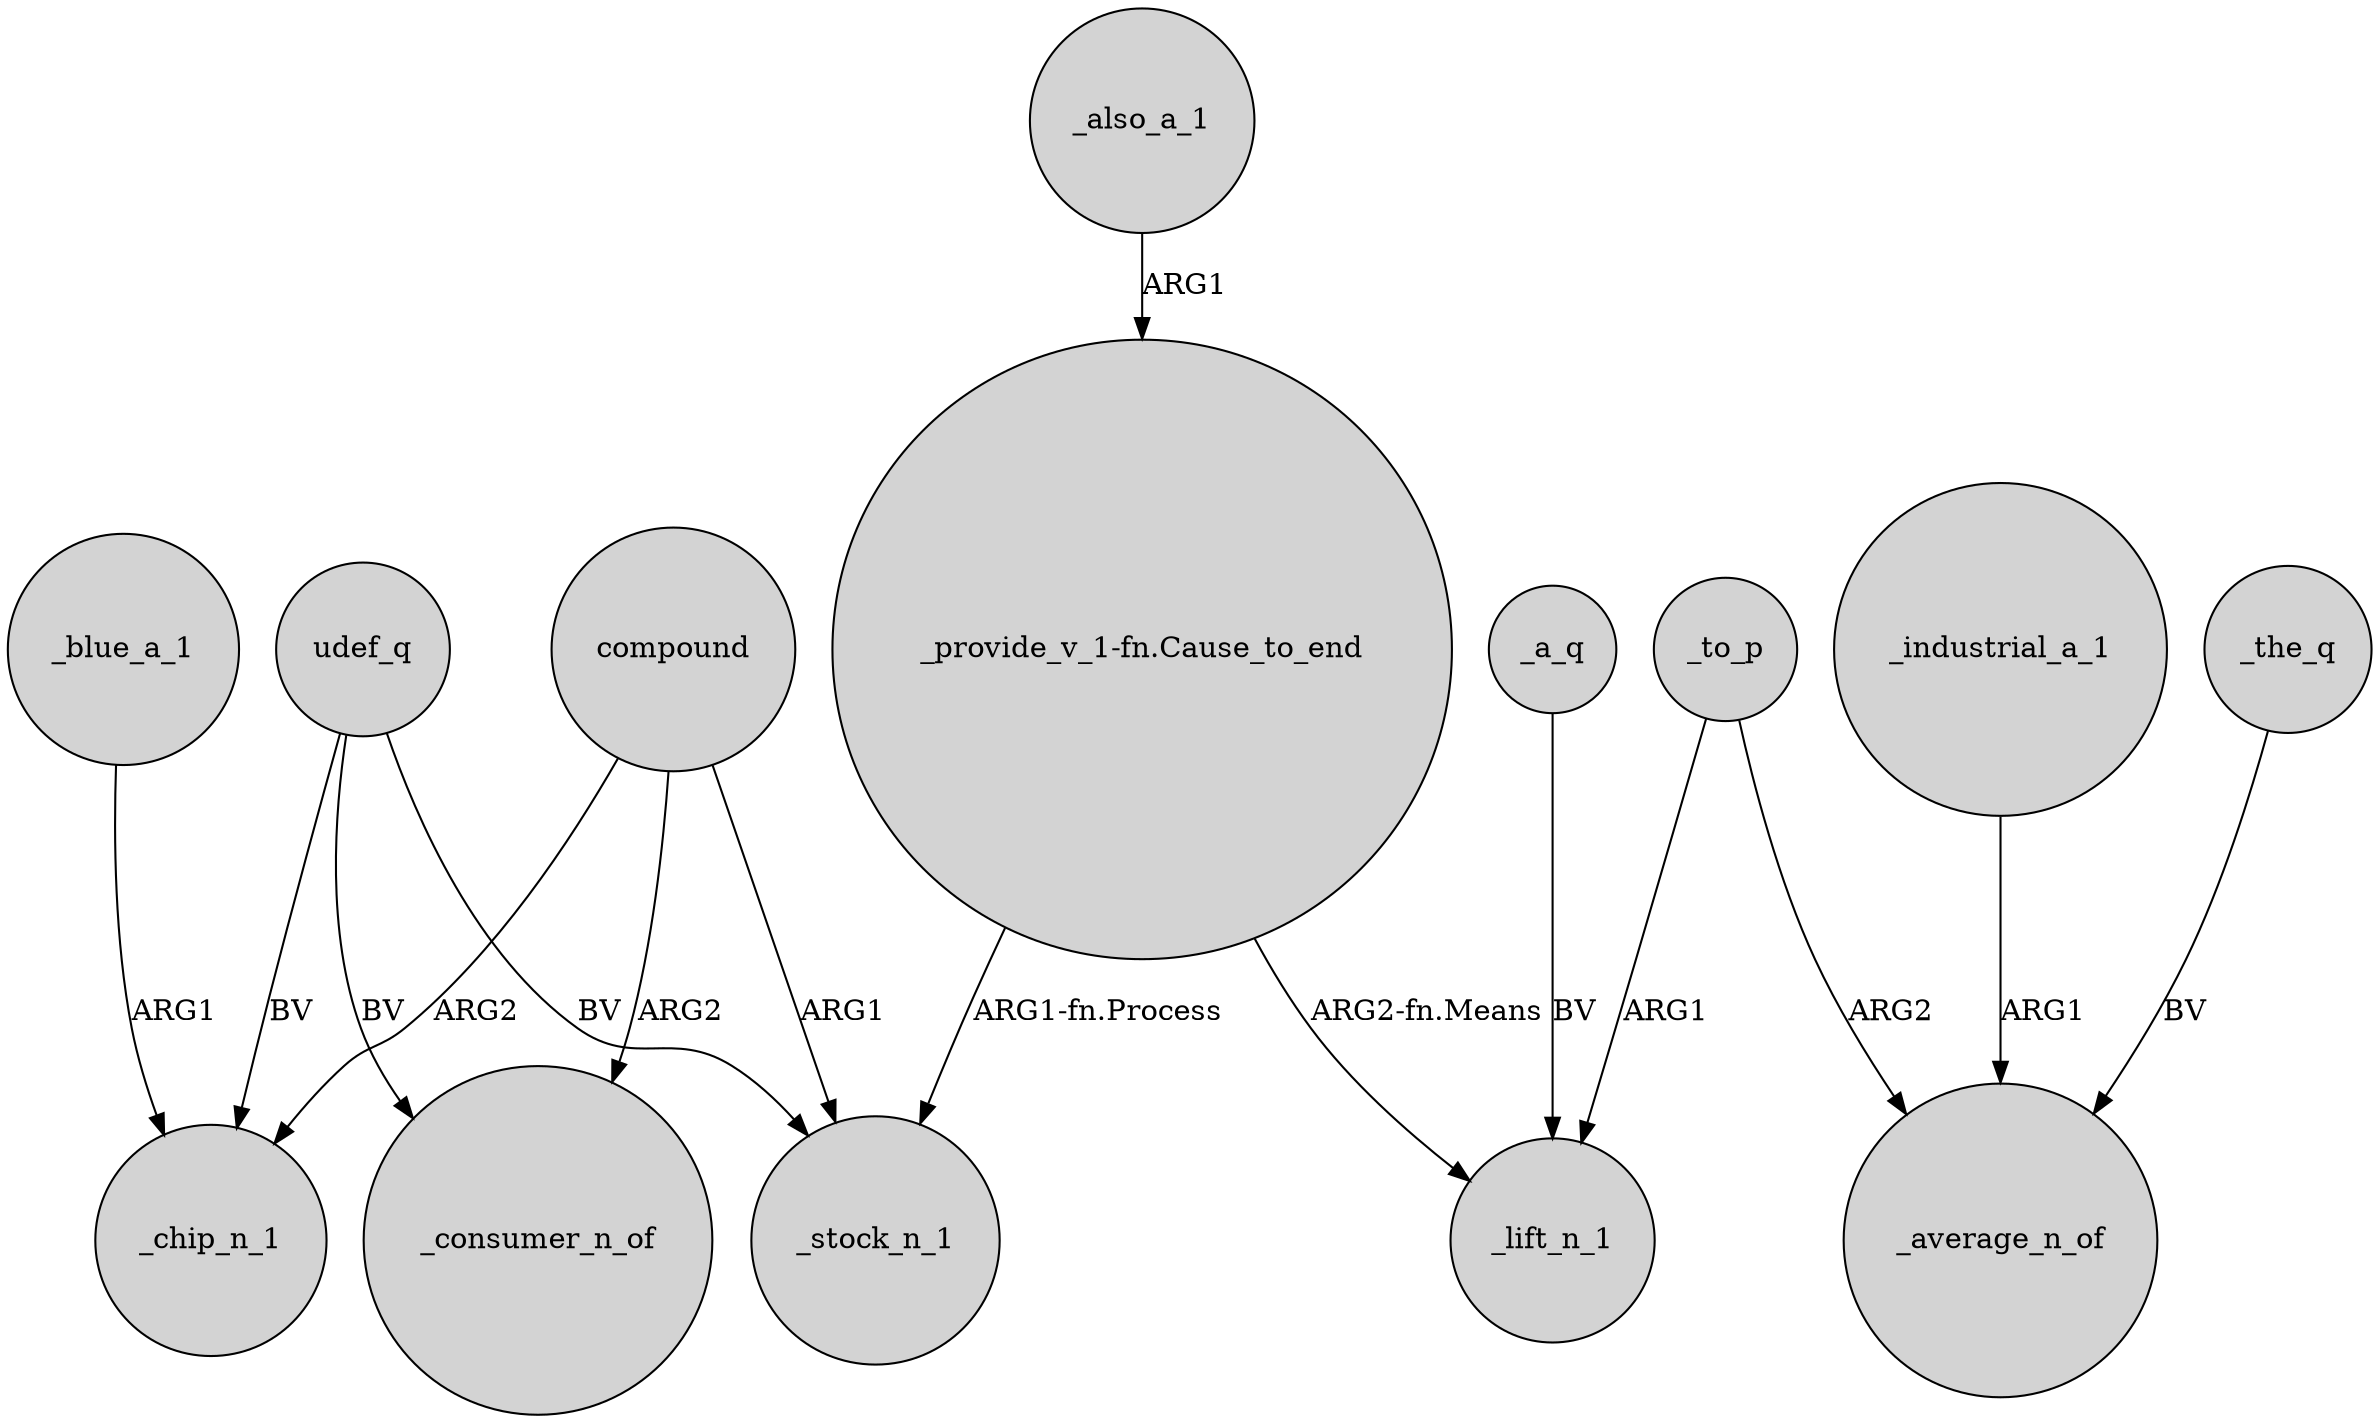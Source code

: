 digraph {
	node [shape=circle style=filled]
	udef_q -> _consumer_n_of [label=BV]
	"_provide_v_1-fn.Cause_to_end" -> _stock_n_1 [label="ARG1-fn.Process"]
	compound -> _consumer_n_of [label=ARG2]
	udef_q -> _chip_n_1 [label=BV]
	_to_p -> _average_n_of [label=ARG2]
	_a_q -> _lift_n_1 [label=BV]
	"_provide_v_1-fn.Cause_to_end" -> _lift_n_1 [label="ARG2-fn.Means"]
	_to_p -> _lift_n_1 [label=ARG1]
	compound -> _chip_n_1 [label=ARG2]
	_also_a_1 -> "_provide_v_1-fn.Cause_to_end" [label=ARG1]
	compound -> _stock_n_1 [label=ARG1]
	_the_q -> _average_n_of [label=BV]
	_blue_a_1 -> _chip_n_1 [label=ARG1]
	udef_q -> _stock_n_1 [label=BV]
	_industrial_a_1 -> _average_n_of [label=ARG1]
}
